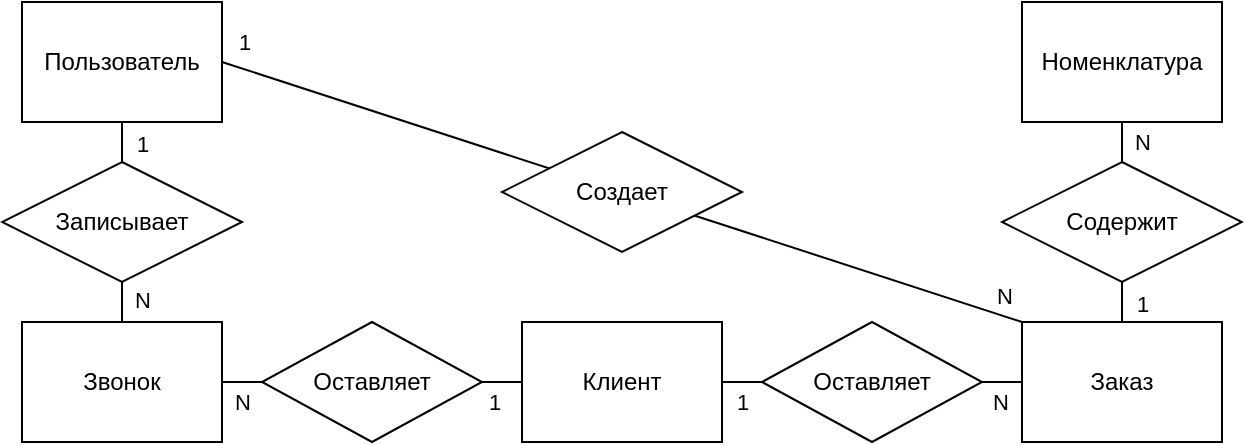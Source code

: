 <mxfile version="27.0.9">
  <diagram name="Page-1" id="nEOOBemAgin9DzcjjDUX">
    <mxGraphModel dx="697" dy="456" grid="1" gridSize="10" guides="1" tooltips="1" connect="1" arrows="1" fold="1" page="1" pageScale="1" pageWidth="827" pageHeight="1169" math="0" shadow="0">
      <root>
        <mxCell id="0" />
        <mxCell id="1" parent="0" />
        <mxCell id="LMyf4m7yS2QH-69aL0sZ-1" value="Клиент" style="rounded=0;whiteSpace=wrap;html=1;" vertex="1" parent="1">
          <mxGeometry x="380" y="420" width="100" height="60" as="geometry" />
        </mxCell>
        <mxCell id="LMyf4m7yS2QH-69aL0sZ-13" style="edgeStyle=orthogonalEdgeStyle;rounded=0;orthogonalLoop=1;jettySize=auto;html=1;exitX=1;exitY=0.5;exitDx=0;exitDy=0;entryX=0;entryY=0.5;entryDx=0;entryDy=0;endArrow=none;startFill=0;" edge="1" parent="1" source="LMyf4m7yS2QH-69aL0sZ-2" target="LMyf4m7yS2QH-69aL0sZ-7">
          <mxGeometry relative="1" as="geometry" />
        </mxCell>
        <mxCell id="LMyf4m7yS2QH-69aL0sZ-27" value="N" style="edgeLabel;html=1;align=center;verticalAlign=middle;resizable=0;points=[];" vertex="1" connectable="0" parent="LMyf4m7yS2QH-69aL0sZ-13">
          <mxGeometry x="-0.033" y="2" relative="1" as="geometry">
            <mxPoint y="12" as="offset" />
          </mxGeometry>
        </mxCell>
        <mxCell id="LMyf4m7yS2QH-69aL0sZ-2" value="Звонок" style="rounded=0;whiteSpace=wrap;html=1;" vertex="1" parent="1">
          <mxGeometry x="130" y="420" width="100" height="60" as="geometry" />
        </mxCell>
        <mxCell id="LMyf4m7yS2QH-69aL0sZ-15" style="edgeStyle=orthogonalEdgeStyle;rounded=0;orthogonalLoop=1;jettySize=auto;html=1;exitX=0;exitY=0.5;exitDx=0;exitDy=0;entryX=1;entryY=0.5;entryDx=0;entryDy=0;endArrow=none;startFill=0;" edge="1" parent="1" source="LMyf4m7yS2QH-69aL0sZ-3" target="LMyf4m7yS2QH-69aL0sZ-8">
          <mxGeometry relative="1" as="geometry" />
        </mxCell>
        <mxCell id="LMyf4m7yS2QH-69aL0sZ-23" value="1" style="edgeLabel;html=1;align=center;verticalAlign=middle;resizable=0;points=[];" vertex="1" connectable="0" parent="LMyf4m7yS2QH-69aL0sZ-15">
          <mxGeometry x="0.1" y="2" relative="1" as="geometry">
            <mxPoint x="-129" y="8" as="offset" />
          </mxGeometry>
        </mxCell>
        <mxCell id="LMyf4m7yS2QH-69aL0sZ-25" value="N" style="edgeLabel;html=1;align=center;verticalAlign=middle;resizable=0;points=[];" vertex="1" connectable="0" parent="LMyf4m7yS2QH-69aL0sZ-15">
          <mxGeometry x="0.167" y="-3" relative="1" as="geometry">
            <mxPoint y="13" as="offset" />
          </mxGeometry>
        </mxCell>
        <mxCell id="LMyf4m7yS2QH-69aL0sZ-17" style="edgeStyle=orthogonalEdgeStyle;rounded=0;orthogonalLoop=1;jettySize=auto;html=1;exitX=0.5;exitY=0;exitDx=0;exitDy=0;entryX=0.5;entryY=1;entryDx=0;entryDy=0;endArrow=none;startFill=0;" edge="1" parent="1" source="LMyf4m7yS2QH-69aL0sZ-3" target="LMyf4m7yS2QH-69aL0sZ-9">
          <mxGeometry relative="1" as="geometry" />
        </mxCell>
        <mxCell id="LMyf4m7yS2QH-69aL0sZ-21" value="1" style="edgeLabel;html=1;align=center;verticalAlign=middle;resizable=0;points=[];" vertex="1" connectable="0" parent="LMyf4m7yS2QH-69aL0sZ-17">
          <mxGeometry x="-0.033" y="2" relative="1" as="geometry">
            <mxPoint x="12" as="offset" />
          </mxGeometry>
        </mxCell>
        <mxCell id="LMyf4m7yS2QH-69aL0sZ-3" value="Заказ" style="rounded=0;whiteSpace=wrap;html=1;" vertex="1" parent="1">
          <mxGeometry x="630" y="420" width="100" height="60" as="geometry" />
        </mxCell>
        <mxCell id="LMyf4m7yS2QH-69aL0sZ-11" style="edgeStyle=orthogonalEdgeStyle;rounded=0;orthogonalLoop=1;jettySize=auto;html=1;exitX=0.5;exitY=1;exitDx=0;exitDy=0;entryX=0.5;entryY=0;entryDx=0;entryDy=0;endArrow=none;startFill=0;" edge="1" parent="1" source="LMyf4m7yS2QH-69aL0sZ-4" target="LMyf4m7yS2QH-69aL0sZ-5">
          <mxGeometry relative="1" as="geometry" />
        </mxCell>
        <mxCell id="LMyf4m7yS2QH-69aL0sZ-28" value="1" style="edgeLabel;html=1;align=center;verticalAlign=middle;resizable=0;points=[];" vertex="1" connectable="0" parent="LMyf4m7yS2QH-69aL0sZ-11">
          <mxGeometry x="0.1" y="-2" relative="1" as="geometry">
            <mxPoint x="12" as="offset" />
          </mxGeometry>
        </mxCell>
        <mxCell id="LMyf4m7yS2QH-69aL0sZ-37" style="rounded=0;orthogonalLoop=1;jettySize=auto;html=1;exitX=1;exitY=0.5;exitDx=0;exitDy=0;entryX=0;entryY=0;entryDx=0;entryDy=0;endArrow=none;startFill=0;" edge="1" parent="1" source="LMyf4m7yS2QH-69aL0sZ-4" target="LMyf4m7yS2QH-69aL0sZ-3">
          <mxGeometry relative="1" as="geometry" />
        </mxCell>
        <mxCell id="LMyf4m7yS2QH-69aL0sZ-39" value="1" style="edgeLabel;html=1;align=center;verticalAlign=middle;resizable=0;points=[];" vertex="1" connectable="0" parent="LMyf4m7yS2QH-69aL0sZ-37">
          <mxGeometry x="-0.939" relative="1" as="geometry">
            <mxPoint x="-2" y="-14" as="offset" />
          </mxGeometry>
        </mxCell>
        <mxCell id="LMyf4m7yS2QH-69aL0sZ-40" value="N" style="edgeLabel;html=1;align=center;verticalAlign=middle;resizable=0;points=[];" vertex="1" connectable="0" parent="LMyf4m7yS2QH-69aL0sZ-37">
          <mxGeometry x="0.919" y="2" relative="1" as="geometry">
            <mxPoint x="6" y="-6" as="offset" />
          </mxGeometry>
        </mxCell>
        <mxCell id="LMyf4m7yS2QH-69aL0sZ-4" value="Пользователь" style="rounded=0;whiteSpace=wrap;html=1;" vertex="1" parent="1">
          <mxGeometry x="130" y="260" width="100" height="60" as="geometry" />
        </mxCell>
        <mxCell id="LMyf4m7yS2QH-69aL0sZ-12" style="edgeStyle=orthogonalEdgeStyle;rounded=0;orthogonalLoop=1;jettySize=auto;html=1;exitX=0.5;exitY=1;exitDx=0;exitDy=0;entryX=0.5;entryY=0;entryDx=0;entryDy=0;endArrow=none;startFill=0;" edge="1" parent="1" source="LMyf4m7yS2QH-69aL0sZ-5" target="LMyf4m7yS2QH-69aL0sZ-2">
          <mxGeometry relative="1" as="geometry" />
        </mxCell>
        <mxCell id="LMyf4m7yS2QH-69aL0sZ-29" value="N" style="edgeLabel;html=1;align=center;verticalAlign=middle;resizable=0;points=[];" vertex="1" connectable="0" parent="LMyf4m7yS2QH-69aL0sZ-12">
          <mxGeometry x="-0.1" relative="1" as="geometry">
            <mxPoint x="10" as="offset" />
          </mxGeometry>
        </mxCell>
        <mxCell id="LMyf4m7yS2QH-69aL0sZ-5" value="Записывает" style="rhombus;whiteSpace=wrap;html=1;" vertex="1" parent="1">
          <mxGeometry x="120" y="340" width="120" height="60" as="geometry" />
        </mxCell>
        <mxCell id="LMyf4m7yS2QH-69aL0sZ-6" value="Номенклатура" style="rounded=0;whiteSpace=wrap;html=1;" vertex="1" parent="1">
          <mxGeometry x="630" y="260" width="100" height="60" as="geometry" />
        </mxCell>
        <mxCell id="LMyf4m7yS2QH-69aL0sZ-14" style="edgeStyle=orthogonalEdgeStyle;rounded=0;orthogonalLoop=1;jettySize=auto;html=1;exitX=1;exitY=0.5;exitDx=0;exitDy=0;entryX=0;entryY=0.5;entryDx=0;entryDy=0;endArrow=none;startFill=0;" edge="1" parent="1" source="LMyf4m7yS2QH-69aL0sZ-7" target="LMyf4m7yS2QH-69aL0sZ-1">
          <mxGeometry relative="1" as="geometry" />
        </mxCell>
        <mxCell id="LMyf4m7yS2QH-69aL0sZ-26" value="1" style="edgeLabel;html=1;align=center;verticalAlign=middle;resizable=0;points=[];" vertex="1" connectable="0" parent="LMyf4m7yS2QH-69aL0sZ-14">
          <mxGeometry x="-0.433" y="1" relative="1" as="geometry">
            <mxPoint y="11" as="offset" />
          </mxGeometry>
        </mxCell>
        <mxCell id="LMyf4m7yS2QH-69aL0sZ-7" value="Оставляет" style="rhombus;whiteSpace=wrap;html=1;" vertex="1" parent="1">
          <mxGeometry x="250" y="420" width="110" height="60" as="geometry" />
        </mxCell>
        <mxCell id="LMyf4m7yS2QH-69aL0sZ-16" style="edgeStyle=orthogonalEdgeStyle;rounded=0;orthogonalLoop=1;jettySize=auto;html=1;exitX=0;exitY=0.5;exitDx=0;exitDy=0;entryX=1;entryY=0.5;entryDx=0;entryDy=0;endArrow=none;startFill=0;" edge="1" parent="1" source="LMyf4m7yS2QH-69aL0sZ-8" target="LMyf4m7yS2QH-69aL0sZ-1">
          <mxGeometry relative="1" as="geometry" />
        </mxCell>
        <mxCell id="LMyf4m7yS2QH-69aL0sZ-8" value="Оставляет" style="rhombus;whiteSpace=wrap;html=1;" vertex="1" parent="1">
          <mxGeometry x="500" y="420" width="110" height="60" as="geometry" />
        </mxCell>
        <mxCell id="LMyf4m7yS2QH-69aL0sZ-18" style="edgeStyle=orthogonalEdgeStyle;rounded=0;orthogonalLoop=1;jettySize=auto;html=1;exitX=0.5;exitY=0;exitDx=0;exitDy=0;entryX=0.5;entryY=1;entryDx=0;entryDy=0;endArrow=none;startFill=0;" edge="1" parent="1" source="LMyf4m7yS2QH-69aL0sZ-9" target="LMyf4m7yS2QH-69aL0sZ-6">
          <mxGeometry relative="1" as="geometry" />
        </mxCell>
        <mxCell id="LMyf4m7yS2QH-69aL0sZ-22" value="N" style="edgeLabel;html=1;align=center;verticalAlign=middle;resizable=0;points=[];" vertex="1" connectable="0" parent="LMyf4m7yS2QH-69aL0sZ-18">
          <mxGeometry x="0.7" y="-1" relative="1" as="geometry">
            <mxPoint x="9" y="7" as="offset" />
          </mxGeometry>
        </mxCell>
        <mxCell id="LMyf4m7yS2QH-69aL0sZ-9" value="Содержит" style="rhombus;whiteSpace=wrap;html=1;" vertex="1" parent="1">
          <mxGeometry x="620" y="340" width="120" height="60" as="geometry" />
        </mxCell>
        <mxCell id="LMyf4m7yS2QH-69aL0sZ-30" value="Создает" style="rhombus;whiteSpace=wrap;html=1;" vertex="1" parent="1">
          <mxGeometry x="370" y="325" width="120" height="60" as="geometry" />
        </mxCell>
      </root>
    </mxGraphModel>
  </diagram>
</mxfile>
